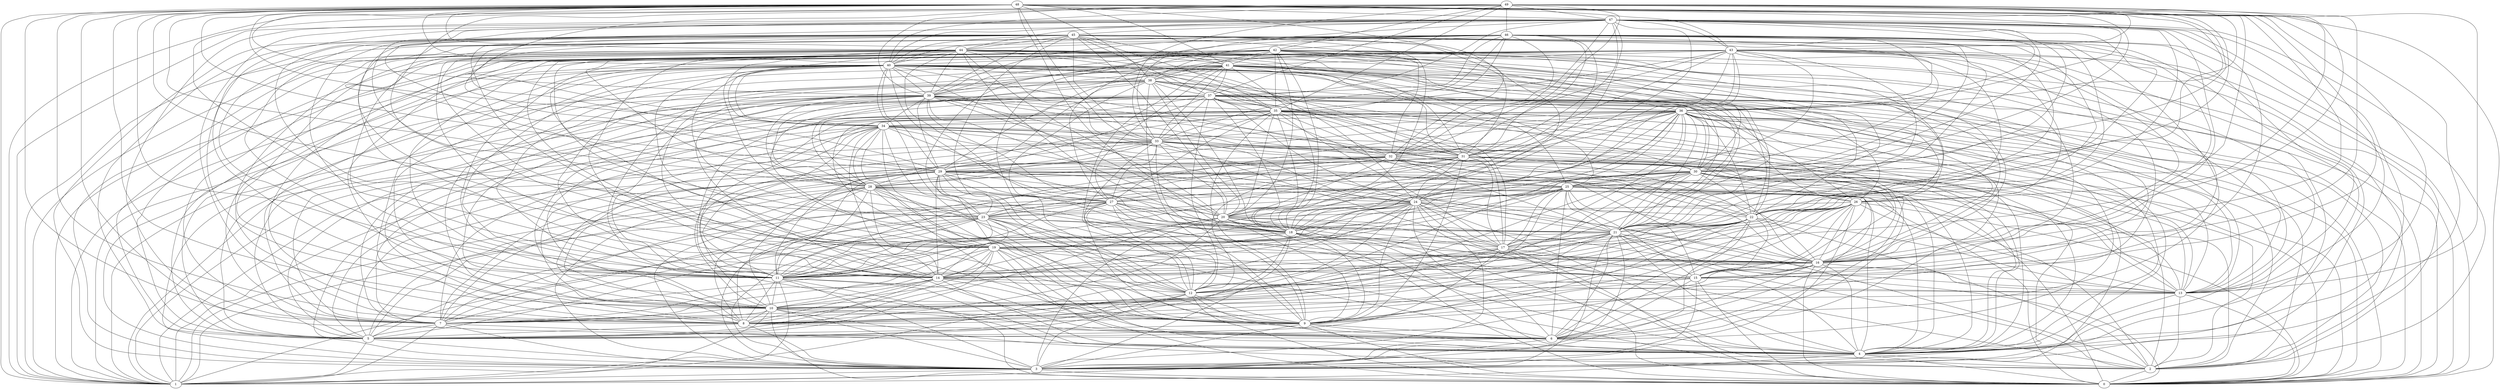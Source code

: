 /* Created by igraph 0.7.1 */
graph {
  0 [
    id=0
  ];
  1 [
    id=1
  ];
  2 [
    id=2
  ];
  3 [
    id=3
  ];
  4 [
    id=4
  ];
  5 [
    id=5
  ];
  6 [
    id=6
  ];
  7 [
    id=7
  ];
  8 [
    id=8
  ];
  9 [
    id=9
  ];
  10 [
    id=10
  ];
  11 [
    id=11
  ];
  12 [
    id=12
  ];
  13 [
    id=13
  ];
  14 [
    id=14
  ];
  15 [
    id=15
  ];
  16 [
    id=16
  ];
  17 [
    id=17
  ];
  18 [
    id=18
  ];
  19 [
    id=19
  ];
  20 [
    id=20
  ];
  21 [
    id=21
  ];
  22 [
    id=22
  ];
  23 [
    id=23
  ];
  24 [
    id=24
  ];
  25 [
    id=25
  ];
  26 [
    id=26
  ];
  27 [
    id=27
  ];
  28 [
    id=28
  ];
  29 [
    id=29
  ];
  30 [
    id=30
  ];
  31 [
    id=31
  ];
  32 [
    id=32
  ];
  33 [
    id=33
  ];
  34 [
    id=34
  ];
  35 [
    id=35
  ];
  36 [
    id=36
  ];
  37 [
    id=37
  ];
  38 [
    id=38
  ];
  39 [
    id=39
  ];
  40 [
    id=40
  ];
  41 [
    id=41
  ];
  42 [
    id=42
  ];
  43 [
    id=43
  ];
  44 [
    id=44
  ];
  45 [
    id=45
  ];
  46 [
    id=46
  ];
  47 [
    id=47
  ];
  48 [
    id=48
  ];
  49 [
    id=49
  ];

  2 -- 0;
  3 -- 0;
  3 -- 1;
  4 -- 0;
  4 -- 1;
  4 -- 2;
  4 -- 3;
  5 -- 1;
  5 -- 3;
  6 -- 1;
  6 -- 3;
  6 -- 4;
  7 -- 1;
  7 -- 3;
  7 -- 4;
  7 -- 5;
  8 -- 3;
  8 -- 5;
  8 -- 6;
  9 -- 0;
  9 -- 3;
  9 -- 4;
  9 -- 5;
  9 -- 6;
  10 -- 0;
  10 -- 1;
  10 -- 2;
  10 -- 3;
  10 -- 4;
  10 -- 7;
  10 -- 8;
  10 -- 9;
  11 -- 0;
  11 -- 1;
  11 -- 3;
  11 -- 4;
  11 -- 8;
  11 -- 9;
  11 -- 10;
  12 -- 0;
  12 -- 3;
  12 -- 4;
  12 -- 5;
  12 -- 8;
  12 -- 9;
  13 -- 0;
  13 -- 2;
  13 -- 4;
  13 -- 10;
  14 -- 4;
  14 -- 5;
  14 -- 7;
  14 -- 8;
  14 -- 9;
  14 -- 10;
  14 -- 12;
  14 -- 13;
  15 -- 0;
  15 -- 3;
  15 -- 4;
  15 -- 6;
  15 -- 8;
  15 -- 12;
  16 -- 0;
  16 -- 4;
  16 -- 5;
  16 -- 6;
  16 -- 9;
  16 -- 11;
  16 -- 13;
  16 -- 14;
  16 -- 15;
  17 -- 0;
  17 -- 4;
  17 -- 7;
  17 -- 9;
  17 -- 10;
  17 -- 12;
  17 -- 15;
  18 -- 0;
  18 -- 2;
  18 -- 3;
  18 -- 4;
  18 -- 5;
  18 -- 7;
  18 -- 9;
  18 -- 10;
  18 -- 11;
  18 -- 15;
  18 -- 17;
  19 -- 0;
  19 -- 4;
  19 -- 5;
  19 -- 6;
  19 -- 7;
  19 -- 8;
  19 -- 11;
  19 -- 13;
  19 -- 14;
  19 -- 15;
  19 -- 16;
  20 -- 0;
  20 -- 3;
  20 -- 4;
  20 -- 5;
  20 -- 8;
  20 -- 9;
  20 -- 13;
  20 -- 14;
  20 -- 16;
  20 -- 17;
  20 -- 18;
  21 -- 0;
  21 -- 1;
  21 -- 2;
  21 -- 3;
  21 -- 4;
  21 -- 6;
  21 -- 10;
  21 -- 11;
  21 -- 12;
  21 -- 13;
  21 -- 14;
  21 -- 17;
  21 -- 19;
  22 -- 2;
  22 -- 3;
  22 -- 5;
  22 -- 6;
  22 -- 8;
  22 -- 11;
  22 -- 12;
  22 -- 13;
  22 -- 14;
  22 -- 15;
  22 -- 17;
  22 -- 21;
  23 -- 1;
  23 -- 2;
  23 -- 3;
  23 -- 5;
  23 -- 6;
  23 -- 7;
  23 -- 9;
  23 -- 11;
  23 -- 14;
  23 -- 16;
  23 -- 18;
  23 -- 21;
  24 -- 1;
  24 -- 2;
  24 -- 3;
  24 -- 4;
  24 -- 6;
  24 -- 7;
  24 -- 9;
  24 -- 11;
  24 -- 12;
  24 -- 14;
  24 -- 15;
  24 -- 17;
  24 -- 18;
  24 -- 20;
  24 -- 21;
  24 -- 22;
  24 -- 23;
  25 -- 2;
  25 -- 4;
  25 -- 5;
  25 -- 6;
  25 -- 8;
  25 -- 11;
  25 -- 13;
  25 -- 14;
  25 -- 15;
  25 -- 16;
  25 -- 17;
  25 -- 18;
  25 -- 19;
  25 -- 21;
  25 -- 23;
  25 -- 24;
  26 -- 0;
  26 -- 3;
  26 -- 6;
  26 -- 7;
  26 -- 8;
  26 -- 9;
  26 -- 10;
  26 -- 13;
  26 -- 15;
  26 -- 16;
  26 -- 19;
  26 -- 20;
  26 -- 21;
  26 -- 22;
  27 -- 1;
  27 -- 2;
  27 -- 3;
  27 -- 6;
  27 -- 7;
  27 -- 9;
  27 -- 11;
  27 -- 12;
  27 -- 16;
  27 -- 18;
  27 -- 20;
  27 -- 21;
  27 -- 23;
  28 -- 0;
  28 -- 1;
  28 -- 3;
  28 -- 4;
  28 -- 5;
  28 -- 6;
  28 -- 7;
  28 -- 8;
  28 -- 9;
  28 -- 11;
  28 -- 12;
  28 -- 14;
  28 -- 15;
  28 -- 16;
  28 -- 21;
  28 -- 27;
  29 -- 0;
  29 -- 1;
  29 -- 3;
  29 -- 5;
  29 -- 7;
  29 -- 10;
  29 -- 11;
  29 -- 12;
  29 -- 13;
  29 -- 14;
  29 -- 15;
  29 -- 16;
  29 -- 18;
  29 -- 19;
  29 -- 23;
  29 -- 24;
  29 -- 25;
  29 -- 27;
  30 -- 2;
  30 -- 4;
  30 -- 5;
  30 -- 6;
  30 -- 8;
  30 -- 10;
  30 -- 11;
  30 -- 16;
  30 -- 17;
  30 -- 18;
  30 -- 21;
  30 -- 24;
  30 -- 25;
  30 -- 26;
  30 -- 27;
  31 -- 0;
  31 -- 1;
  31 -- 3;
  31 -- 4;
  31 -- 7;
  31 -- 8;
  31 -- 9;
  31 -- 11;
  31 -- 15;
  31 -- 17;
  31 -- 20;
  31 -- 22;
  31 -- 23;
  31 -- 24;
  31 -- 29;
  32 -- 4;
  32 -- 6;
  32 -- 8;
  32 -- 11;
  32 -- 12;
  32 -- 13;
  32 -- 15;
  32 -- 16;
  32 -- 20;
  32 -- 21;
  32 -- 22;
  32 -- 23;
  32 -- 27;
  32 -- 28;
  32 -- 29;
  33 -- 1;
  33 -- 2;
  33 -- 4;
  33 -- 5;
  33 -- 9;
  33 -- 10;
  33 -- 11;
  33 -- 12;
  33 -- 13;
  33 -- 16;
  33 -- 17;
  33 -- 20;
  33 -- 24;
  33 -- 27;
  33 -- 28;
  33 -- 29;
  33 -- 31;
  34 -- 2;
  34 -- 4;
  34 -- 5;
  34 -- 7;
  34 -- 8;
  34 -- 9;
  34 -- 10;
  34 -- 11;
  34 -- 13;
  34 -- 14;
  34 -- 19;
  34 -- 20;
  34 -- 23;
  34 -- 24;
  34 -- 25;
  34 -- 28;
  34 -- 30;
  34 -- 33;
  35 -- 0;
  35 -- 1;
  35 -- 2;
  35 -- 4;
  35 -- 6;
  35 -- 9;
  35 -- 10;
  35 -- 11;
  35 -- 13;
  35 -- 16;
  35 -- 17;
  35 -- 18;
  35 -- 19;
  35 -- 20;
  35 -- 27;
  35 -- 28;
  35 -- 31;
  35 -- 32;
  35 -- 33;
  35 -- 34;
  36 -- 0;
  36 -- 2;
  36 -- 3;
  36 -- 4;
  36 -- 6;
  36 -- 7;
  36 -- 10;
  36 -- 12;
  36 -- 13;
  36 -- 17;
  36 -- 18;
  36 -- 19;
  36 -- 21;
  36 -- 22;
  36 -- 23;
  36 -- 24;
  36 -- 25;
  36 -- 26;
  36 -- 27;
  36 -- 28;
  36 -- 30;
  36 -- 31;
  36 -- 32;
  36 -- 33;
  36 -- 34;
  37 -- 1;
  37 -- 2;
  37 -- 3;
  37 -- 4;
  37 -- 5;
  37 -- 6;
  37 -- 7;
  37 -- 10;
  37 -- 11;
  37 -- 12;
  37 -- 17;
  37 -- 18;
  37 -- 24;
  37 -- 25;
  37 -- 26;
  37 -- 28;
  37 -- 29;
  37 -- 33;
  37 -- 35;
  37 -- 36;
  38 -- 1;
  38 -- 9;
  38 -- 11;
  38 -- 12;
  38 -- 14;
  38 -- 18;
  38 -- 19;
  38 -- 20;
  38 -- 21;
  38 -- 22;
  38 -- 29;
  38 -- 30;
  38 -- 31;
  38 -- 37;
  39 -- 0;
  39 -- 5;
  39 -- 6;
  39 -- 7;
  39 -- 8;
  39 -- 10;
  39 -- 11;
  39 -- 16;
  39 -- 18;
  39 -- 20;
  39 -- 21;
  39 -- 22;
  39 -- 23;
  39 -- 24;
  39 -- 28;
  39 -- 29;
  39 -- 30;
  39 -- 32;
  39 -- 34;
  39 -- 35;
  40 -- 0;
  40 -- 1;
  40 -- 3;
  40 -- 5;
  40 -- 7;
  40 -- 8;
  40 -- 9;
  40 -- 10;
  40 -- 11;
  40 -- 16;
  40 -- 17;
  40 -- 18;
  40 -- 19;
  40 -- 20;
  40 -- 22;
  40 -- 23;
  40 -- 25;
  40 -- 26;
  40 -- 29;
  40 -- 31;
  40 -- 32;
  40 -- 34;
  40 -- 35;
  40 -- 38;
  40 -- 39;
  41 -- 0;
  41 -- 3;
  41 -- 6;
  41 -- 8;
  41 -- 11;
  41 -- 12;
  41 -- 13;
  41 -- 15;
  41 -- 18;
  41 -- 21;
  41 -- 25;
  41 -- 26;
  41 -- 27;
  41 -- 28;
  41 -- 30;
  41 -- 31;
  41 -- 33;
  41 -- 36;
  41 -- 37;
  41 -- 38;
  41 -- 39;
  42 -- 0;
  42 -- 4;
  42 -- 5;
  42 -- 7;
  42 -- 8;
  42 -- 10;
  42 -- 11;
  42 -- 13;
  42 -- 14;
  42 -- 16;
  42 -- 17;
  42 -- 18;
  42 -- 19;
  42 -- 20;
  42 -- 21;
  42 -- 22;
  42 -- 23;
  42 -- 27;
  42 -- 28;
  42 -- 30;
  42 -- 35;
  42 -- 36;
  42 -- 38;
  42 -- 39;
  42 -- 40;
  42 -- 41;
  43 -- 0;
  43 -- 1;
  43 -- 2;
  43 -- 3;
  43 -- 5;
  43 -- 7;
  43 -- 9;
  43 -- 11;
  43 -- 14;
  43 -- 15;
  43 -- 16;
  43 -- 18;
  43 -- 21;
  43 -- 22;
  43 -- 24;
  43 -- 25;
  43 -- 26;
  43 -- 29;
  43 -- 31;
  43 -- 32;
  43 -- 35;
  43 -- 36;
  43 -- 39;
  43 -- 41;
  44 -- 1;
  44 -- 3;
  44 -- 4;
  44 -- 5;
  44 -- 8;
  44 -- 9;
  44 -- 10;
  44 -- 11;
  44 -- 12;
  44 -- 13;
  44 -- 14;
  44 -- 16;
  44 -- 18;
  44 -- 19;
  44 -- 20;
  44 -- 21;
  44 -- 22;
  44 -- 24;
  44 -- 26;
  44 -- 27;
  44 -- 31;
  44 -- 33;
  44 -- 34;
  44 -- 35;
  44 -- 39;
  44 -- 40;
  44 -- 41;
  45 -- 2;
  45 -- 3;
  45 -- 5;
  45 -- 9;
  45 -- 10;
  45 -- 11;
  45 -- 12;
  45 -- 14;
  45 -- 18;
  45 -- 19;
  45 -- 20;
  45 -- 21;
  45 -- 22;
  45 -- 24;
  45 -- 29;
  45 -- 30;
  45 -- 31;
  45 -- 32;
  45 -- 33;
  45 -- 34;
  45 -- 35;
  45 -- 37;
  45 -- 39;
  45 -- 40;
  45 -- 41;
  45 -- 44;
  46 -- 0;
  46 -- 1;
  46 -- 3;
  46 -- 9;
  46 -- 11;
  46 -- 12;
  46 -- 13;
  46 -- 14;
  46 -- 16;
  46 -- 19;
  46 -- 20;
  46 -- 21;
  46 -- 22;
  46 -- 30;
  46 -- 31;
  46 -- 32;
  46 -- 33;
  46 -- 35;
  46 -- 36;
  46 -- 37;
  46 -- 38;
  46 -- 39;
  46 -- 40;
  46 -- 42;
  46 -- 44;
  47 -- 1;
  47 -- 2;
  47 -- 4;
  47 -- 7;
  47 -- 8;
  47 -- 11;
  47 -- 13;
  47 -- 15;
  47 -- 16;
  47 -- 18;
  47 -- 19;
  47 -- 20;
  47 -- 21;
  47 -- 22;
  47 -- 23;
  47 -- 25;
  47 -- 29;
  47 -- 30;
  47 -- 31;
  47 -- 32;
  47 -- 33;
  47 -- 36;
  47 -- 37;
  47 -- 40;
  47 -- 43;
  47 -- 44;
  47 -- 45;
  48 -- 0;
  48 -- 1;
  48 -- 4;
  48 -- 6;
  48 -- 7;
  48 -- 8;
  48 -- 10;
  48 -- 13;
  48 -- 14;
  48 -- 15;
  48 -- 16;
  48 -- 18;
  48 -- 21;
  48 -- 22;
  48 -- 23;
  48 -- 28;
  48 -- 29;
  48 -- 30;
  48 -- 32;
  48 -- 33;
  48 -- 34;
  48 -- 36;
  48 -- 38;
  48 -- 39;
  48 -- 40;
  48 -- 41;
  48 -- 43;
  48 -- 44;
  48 -- 47;
  49 -- 1;
  49 -- 13;
  49 -- 14;
  49 -- 16;
  49 -- 17;
  49 -- 25;
  49 -- 26;
  49 -- 28;
  49 -- 29;
  49 -- 30;
  49 -- 32;
  49 -- 33;
  49 -- 35;
  49 -- 36;
  49 -- 37;
  49 -- 39;
  49 -- 40;
  49 -- 42;
  49 -- 43;
  49 -- 46;
  49 -- 47;
}

